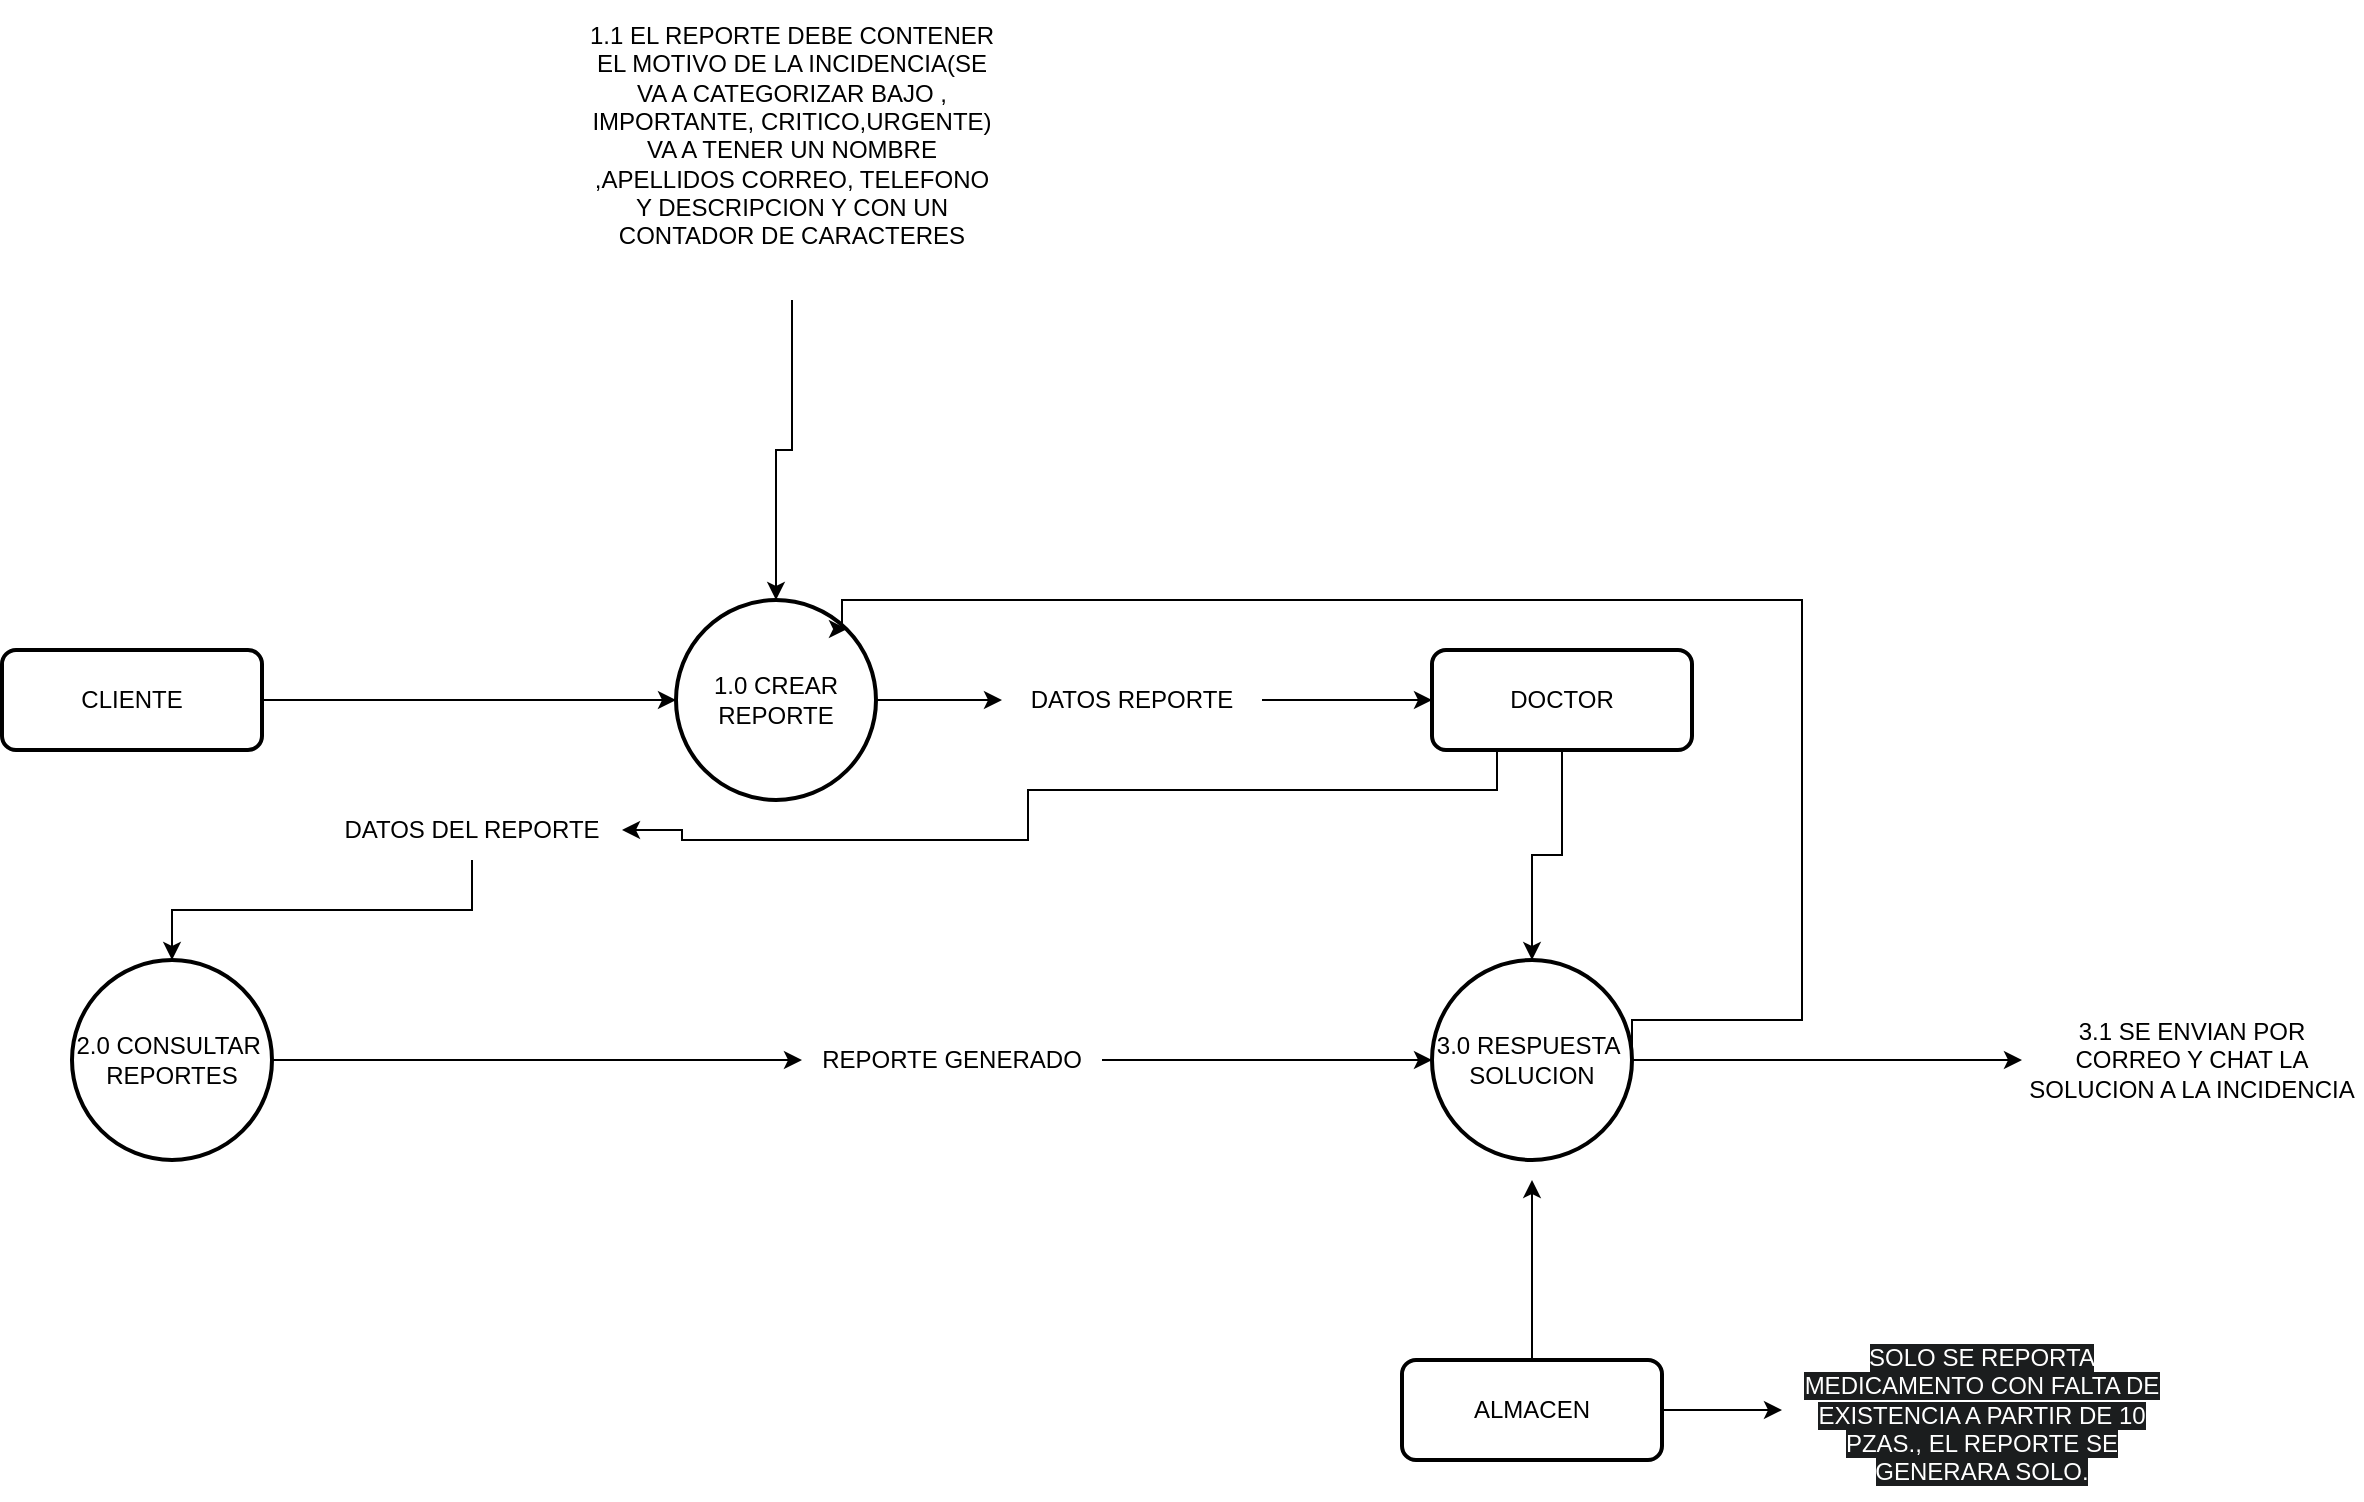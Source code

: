 <mxfile version="27.0.5">
  <diagram name="Página-1" id="sDp3yGPeqPRQx8tdcY76">
    <mxGraphModel dx="1371" dy="1993" grid="1" gridSize="10" guides="1" tooltips="1" connect="1" arrows="1" fold="1" page="1" pageScale="1" pageWidth="827" pageHeight="1169" math="0" shadow="0">
      <root>
        <mxCell id="0" />
        <mxCell id="1" parent="0" />
        <mxCell id="pHyGb0GAhDv8mFlpV88e-1" value="CLIENTE" style="rounded=1;whiteSpace=wrap;html=1;absoluteArcSize=1;arcSize=14;strokeWidth=2;" vertex="1" parent="1">
          <mxGeometry x="30" y="55" width="130" height="50" as="geometry" />
        </mxCell>
        <mxCell id="pHyGb0GAhDv8mFlpV88e-2" value="2.0 CONSULTAR&amp;nbsp;&lt;div&gt;REPORTES&lt;/div&gt;" style="strokeWidth=2;html=1;shape=mxgraph.flowchart.start_2;whiteSpace=wrap;" vertex="1" parent="1">
          <mxGeometry x="65" y="210" width="100" height="100" as="geometry" />
        </mxCell>
        <mxCell id="pHyGb0GAhDv8mFlpV88e-3" style="edgeStyle=orthogonalEdgeStyle;rounded=0;orthogonalLoop=1;jettySize=auto;html=1;exitX=1;exitY=0.5;exitDx=0;exitDy=0;exitPerimeter=0;entryX=0;entryY=0.5;entryDx=0;entryDy=0;" edge="1" parent="1" source="pHyGb0GAhDv8mFlpV88e-12" target="pHyGb0GAhDv8mFlpV88e-6">
          <mxGeometry relative="1" as="geometry" />
        </mxCell>
        <mxCell id="pHyGb0GAhDv8mFlpV88e-4" value="1.0 CREAR REPORTE" style="strokeWidth=2;html=1;shape=mxgraph.flowchart.start_2;whiteSpace=wrap;" vertex="1" parent="1">
          <mxGeometry x="367" y="30" width="100" height="100" as="geometry" />
        </mxCell>
        <mxCell id="pHyGb0GAhDv8mFlpV88e-5" style="edgeStyle=orthogonalEdgeStyle;rounded=0;orthogonalLoop=1;jettySize=auto;html=1;exitX=1;exitY=0.5;exitDx=0;exitDy=0;entryX=0;entryY=0.5;entryDx=0;entryDy=0;entryPerimeter=0;" edge="1" parent="1" source="pHyGb0GAhDv8mFlpV88e-1" target="pHyGb0GAhDv8mFlpV88e-4">
          <mxGeometry relative="1" as="geometry" />
        </mxCell>
        <mxCell id="pHyGb0GAhDv8mFlpV88e-6" value="DOCTOR" style="rounded=1;whiteSpace=wrap;html=1;absoluteArcSize=1;arcSize=14;strokeWidth=2;" vertex="1" parent="1">
          <mxGeometry x="745" y="55" width="130" height="50" as="geometry" />
        </mxCell>
        <mxCell id="pHyGb0GAhDv8mFlpV88e-7" style="edgeStyle=orthogonalEdgeStyle;rounded=0;orthogonalLoop=1;jettySize=auto;html=1;exitX=0.5;exitY=1;exitDx=0;exitDy=0;exitPerimeter=0;entryX=0.5;entryY=0;entryDx=0;entryDy=0;entryPerimeter=0;" edge="1" parent="1" source="pHyGb0GAhDv8mFlpV88e-9" target="pHyGb0GAhDv8mFlpV88e-2">
          <mxGeometry relative="1" as="geometry" />
        </mxCell>
        <mxCell id="pHyGb0GAhDv8mFlpV88e-8" value="" style="edgeStyle=orthogonalEdgeStyle;rounded=0;orthogonalLoop=1;jettySize=auto;html=1;exitX=0.25;exitY=1;exitDx=0;exitDy=0;entryX=1;entryY=0.5;entryDx=0;entryDy=0;" edge="1" parent="1" source="pHyGb0GAhDv8mFlpV88e-6" target="pHyGb0GAhDv8mFlpV88e-9">
          <mxGeometry relative="1" as="geometry">
            <mxPoint x="440" y="130" as="sourcePoint" />
            <mxPoint x="115" y="170" as="targetPoint" />
            <Array as="points">
              <mxPoint x="778" y="125" />
              <mxPoint x="543" y="125" />
              <mxPoint x="543" y="150" />
              <mxPoint x="370" y="150" />
              <mxPoint x="370" y="145" />
            </Array>
          </mxGeometry>
        </mxCell>
        <mxCell id="pHyGb0GAhDv8mFlpV88e-9" value="DATOS DEL REPORTE" style="text;html=1;align=center;verticalAlign=middle;whiteSpace=wrap;rounded=0;" vertex="1" parent="1">
          <mxGeometry x="190" y="130" width="150" height="30" as="geometry" />
        </mxCell>
        <mxCell id="pHyGb0GAhDv8mFlpV88e-30" style="edgeStyle=orthogonalEdgeStyle;rounded=0;orthogonalLoop=1;jettySize=auto;html=1;exitX=1;exitY=0.5;exitDx=0;exitDy=0;exitPerimeter=0;entryX=0;entryY=0.5;entryDx=0;entryDy=0;" edge="1" parent="1" source="pHyGb0GAhDv8mFlpV88e-10" target="pHyGb0GAhDv8mFlpV88e-26">
          <mxGeometry relative="1" as="geometry" />
        </mxCell>
        <mxCell id="pHyGb0GAhDv8mFlpV88e-10" value="3.0 RESPUESTA&amp;nbsp;&lt;div&gt;SOLUCION&lt;/div&gt;" style="strokeWidth=2;html=1;shape=mxgraph.flowchart.start_2;whiteSpace=wrap;" vertex="1" parent="1">
          <mxGeometry x="745" y="210" width="100" height="100" as="geometry" />
        </mxCell>
        <mxCell id="pHyGb0GAhDv8mFlpV88e-11" value="" style="edgeStyle=orthogonalEdgeStyle;rounded=0;orthogonalLoop=1;jettySize=auto;html=1;exitX=1;exitY=0.5;exitDx=0;exitDy=0;exitPerimeter=0;entryX=0;entryY=0.5;entryDx=0;entryDy=0;" edge="1" parent="1" source="pHyGb0GAhDv8mFlpV88e-4" target="pHyGb0GAhDv8mFlpV88e-12">
          <mxGeometry relative="1" as="geometry">
            <mxPoint x="490" y="80" as="sourcePoint" />
            <mxPoint x="640" y="80" as="targetPoint" />
          </mxGeometry>
        </mxCell>
        <mxCell id="pHyGb0GAhDv8mFlpV88e-12" value="DATOS REPORTE" style="text;html=1;align=center;verticalAlign=middle;whiteSpace=wrap;rounded=0;" vertex="1" parent="1">
          <mxGeometry x="530" y="65" width="130" height="30" as="geometry" />
        </mxCell>
        <mxCell id="pHyGb0GAhDv8mFlpV88e-13" style="edgeStyle=orthogonalEdgeStyle;rounded=0;orthogonalLoop=1;jettySize=auto;html=1;exitX=0.5;exitY=1;exitDx=0;exitDy=0;entryX=0.5;entryY=0;entryDx=0;entryDy=0;entryPerimeter=0;" edge="1" parent="1" source="pHyGb0GAhDv8mFlpV88e-6" target="pHyGb0GAhDv8mFlpV88e-10">
          <mxGeometry relative="1" as="geometry" />
        </mxCell>
        <mxCell id="pHyGb0GAhDv8mFlpV88e-14" style="edgeStyle=orthogonalEdgeStyle;rounded=0;orthogonalLoop=1;jettySize=auto;html=1;exitX=1;exitY=0.5;exitDx=0;exitDy=0;exitPerimeter=0;entryX=0;entryY=0.5;entryDx=0;entryDy=0;entryPerimeter=0;" edge="1" parent="1" source="pHyGb0GAhDv8mFlpV88e-16" target="pHyGb0GAhDv8mFlpV88e-10">
          <mxGeometry relative="1" as="geometry" />
        </mxCell>
        <mxCell id="pHyGb0GAhDv8mFlpV88e-15" value="" style="edgeStyle=orthogonalEdgeStyle;rounded=0;orthogonalLoop=1;jettySize=auto;html=1;exitX=1;exitY=0.5;exitDx=0;exitDy=0;exitPerimeter=0;entryX=0;entryY=0.5;entryDx=0;entryDy=0;entryPerimeter=0;" edge="1" parent="1" source="pHyGb0GAhDv8mFlpV88e-2" target="pHyGb0GAhDv8mFlpV88e-16">
          <mxGeometry relative="1" as="geometry">
            <mxPoint x="165" y="260" as="sourcePoint" />
            <mxPoint x="745" y="260" as="targetPoint" />
          </mxGeometry>
        </mxCell>
        <mxCell id="pHyGb0GAhDv8mFlpV88e-16" value="REPORTE GENERADO" style="text;html=1;align=center;verticalAlign=middle;whiteSpace=wrap;rounded=0;" vertex="1" parent="1">
          <mxGeometry x="430" y="245" width="150" height="30" as="geometry" />
        </mxCell>
        <mxCell id="pHyGb0GAhDv8mFlpV88e-17" style="edgeStyle=orthogonalEdgeStyle;rounded=0;orthogonalLoop=1;jettySize=auto;html=1;exitX=0.5;exitY=0;exitDx=0;exitDy=0;" edge="1" parent="1" source="pHyGb0GAhDv8mFlpV88e-18">
          <mxGeometry relative="1" as="geometry">
            <mxPoint x="795" y="320" as="targetPoint" />
          </mxGeometry>
        </mxCell>
        <mxCell id="pHyGb0GAhDv8mFlpV88e-31" style="edgeStyle=orthogonalEdgeStyle;rounded=0;orthogonalLoop=1;jettySize=auto;html=1;exitX=1;exitY=0.5;exitDx=0;exitDy=0;" edge="1" parent="1" source="pHyGb0GAhDv8mFlpV88e-18">
          <mxGeometry relative="1" as="geometry">
            <mxPoint x="920" y="435" as="targetPoint" />
          </mxGeometry>
        </mxCell>
        <mxCell id="pHyGb0GAhDv8mFlpV88e-18" value="ALMACEN" style="rounded=1;whiteSpace=wrap;html=1;absoluteArcSize=1;arcSize=14;strokeWidth=2;" vertex="1" parent="1">
          <mxGeometry x="730" y="410" width="130" height="50" as="geometry" />
        </mxCell>
        <mxCell id="pHyGb0GAhDv8mFlpV88e-19" style="edgeStyle=orthogonalEdgeStyle;rounded=0;orthogonalLoop=1;jettySize=auto;html=1;exitX=1;exitY=0.5;exitDx=0;exitDy=0;exitPerimeter=0;entryX=0.855;entryY=0.145;entryDx=0;entryDy=0;entryPerimeter=0;" edge="1" parent="1" source="pHyGb0GAhDv8mFlpV88e-10" target="pHyGb0GAhDv8mFlpV88e-4">
          <mxGeometry relative="1" as="geometry">
            <Array as="points">
              <mxPoint x="845" y="240" />
              <mxPoint x="930" y="240" />
              <mxPoint x="930" y="30" />
              <mxPoint x="450" y="30" />
              <mxPoint x="450" y="45" />
            </Array>
          </mxGeometry>
        </mxCell>
        <mxCell id="pHyGb0GAhDv8mFlpV88e-20" value="1.1 EL REPORTE DEBE CONTENER&lt;div&gt;EL MOTIVO DE LA INCIDENCIA(SE VA A CATEGORIZAR BAJO , IMPORTANTE, CRITICO,URGENTE)&lt;/div&gt;&lt;div&gt;VA A TENER UN NOMBRE ,APELLIDOS CORREO, TELEFONO Y DESCRIPCION Y CON UN CONTADOR DE CARACTERES&lt;/div&gt;&lt;div&gt;&lt;div&gt;&lt;br&gt;&lt;/div&gt;&lt;/div&gt;" style="text;html=1;align=center;verticalAlign=middle;whiteSpace=wrap;rounded=0;" vertex="1" parent="1">
          <mxGeometry x="320" y="-270" width="210" height="150" as="geometry" />
        </mxCell>
        <mxCell id="pHyGb0GAhDv8mFlpV88e-24" style="edgeStyle=orthogonalEdgeStyle;rounded=0;orthogonalLoop=1;jettySize=auto;html=1;exitX=0.5;exitY=1;exitDx=0;exitDy=0;entryX=0.5;entryY=0;entryDx=0;entryDy=0;entryPerimeter=0;" edge="1" parent="1" source="pHyGb0GAhDv8mFlpV88e-20" target="pHyGb0GAhDv8mFlpV88e-4">
          <mxGeometry relative="1" as="geometry" />
        </mxCell>
        <mxCell id="pHyGb0GAhDv8mFlpV88e-26" value="3.1 SE ENVIAN POR CORREO Y CHAT LA SOLUCION A LA INCIDENCIA" style="text;html=1;align=center;verticalAlign=middle;whiteSpace=wrap;rounded=0;" vertex="1" parent="1">
          <mxGeometry x="1040" y="225" width="170" height="70" as="geometry" />
        </mxCell>
        <mxCell id="pHyGb0GAhDv8mFlpV88e-29" value="&lt;br&gt;&lt;font&gt;&lt;span style=&quot;color: rgb(255, 255, 255); font-family: Helvetica; font-style: normal; font-variant-ligatures: normal; font-variant-caps: normal; font-weight: 400; letter-spacing: normal; orphans: 2; text-align: center; text-indent: 0px; text-transform: none; widows: 2; word-spacing: 0px; -webkit-text-stroke-width: 0px; white-space: normal; background-color: rgb(27, 29, 30); text-decoration-thickness: initial; text-decoration-style: initial; text-decoration-color: initial; float: none; display: inline !important;&quot;&gt;SOLO SE REPORTA MEDICAMENTO CON FALTA DE EXISTENCIA A PARTIR DE 10 PZAS., EL REPORTE SE GENERARA SOLO.&lt;/span&gt;&lt;br&gt;&lt;/font&gt;" style="text;html=1;align=center;verticalAlign=middle;whiteSpace=wrap;rounded=0;" vertex="1" parent="1">
          <mxGeometry x="930" y="380" width="180" height="100" as="geometry" />
        </mxCell>
      </root>
    </mxGraphModel>
  </diagram>
</mxfile>
